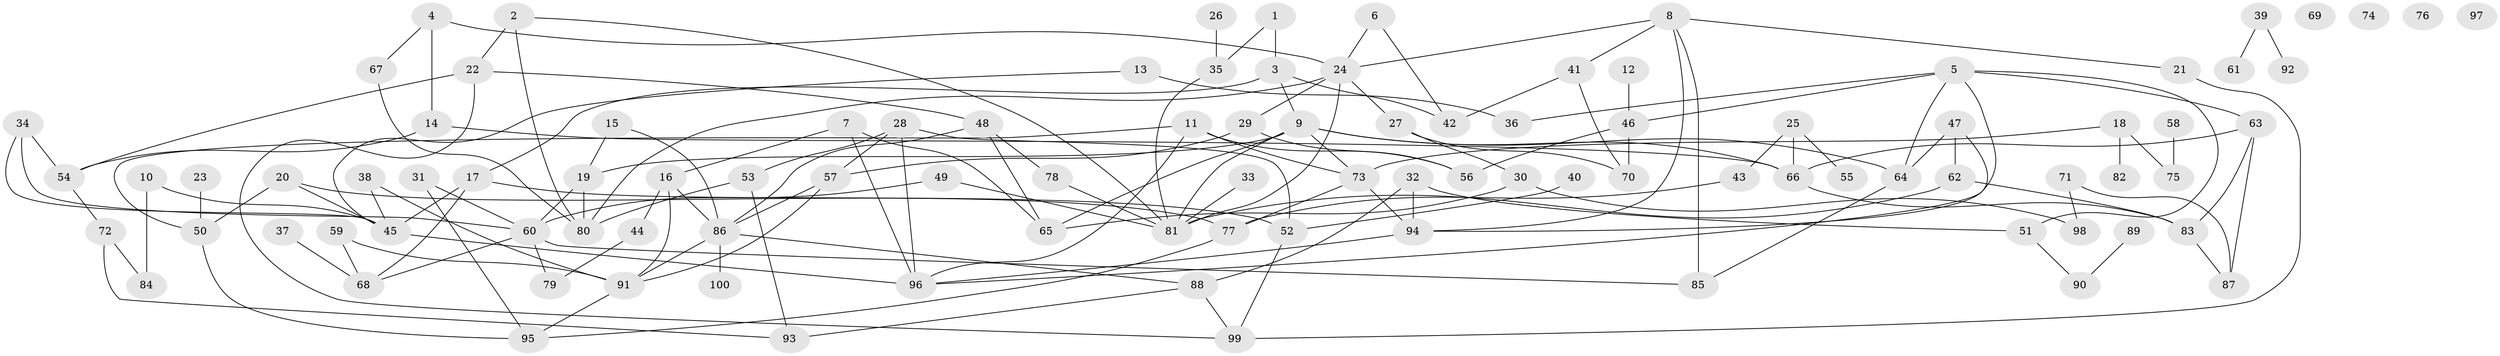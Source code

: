 // Generated by graph-tools (version 1.1) at 2025/00/03/09/25 03:00:55]
// undirected, 100 vertices, 153 edges
graph export_dot {
graph [start="1"]
  node [color=gray90,style=filled];
  1;
  2;
  3;
  4;
  5;
  6;
  7;
  8;
  9;
  10;
  11;
  12;
  13;
  14;
  15;
  16;
  17;
  18;
  19;
  20;
  21;
  22;
  23;
  24;
  25;
  26;
  27;
  28;
  29;
  30;
  31;
  32;
  33;
  34;
  35;
  36;
  37;
  38;
  39;
  40;
  41;
  42;
  43;
  44;
  45;
  46;
  47;
  48;
  49;
  50;
  51;
  52;
  53;
  54;
  55;
  56;
  57;
  58;
  59;
  60;
  61;
  62;
  63;
  64;
  65;
  66;
  67;
  68;
  69;
  70;
  71;
  72;
  73;
  74;
  75;
  76;
  77;
  78;
  79;
  80;
  81;
  82;
  83;
  84;
  85;
  86;
  87;
  88;
  89;
  90;
  91;
  92;
  93;
  94;
  95;
  96;
  97;
  98;
  99;
  100;
  1 -- 3;
  1 -- 35;
  2 -- 22;
  2 -- 80;
  2 -- 81;
  3 -- 9;
  3 -- 17;
  3 -- 42;
  4 -- 14;
  4 -- 24;
  4 -- 67;
  5 -- 36;
  5 -- 46;
  5 -- 51;
  5 -- 63;
  5 -- 64;
  5 -- 94;
  6 -- 24;
  6 -- 42;
  7 -- 16;
  7 -- 65;
  7 -- 96;
  8 -- 21;
  8 -- 24;
  8 -- 41;
  8 -- 85;
  8 -- 94;
  9 -- 19;
  9 -- 64;
  9 -- 65;
  9 -- 66;
  9 -- 73;
  9 -- 81;
  10 -- 45;
  10 -- 84;
  11 -- 50;
  11 -- 56;
  11 -- 73;
  11 -- 96;
  12 -- 46;
  13 -- 36;
  13 -- 45;
  14 -- 54;
  14 -- 66;
  15 -- 19;
  15 -- 86;
  16 -- 44;
  16 -- 86;
  16 -- 91;
  17 -- 45;
  17 -- 52;
  17 -- 68;
  18 -- 73;
  18 -- 75;
  18 -- 82;
  19 -- 60;
  19 -- 80;
  20 -- 45;
  20 -- 50;
  20 -- 77;
  21 -- 99;
  22 -- 48;
  22 -- 54;
  22 -- 99;
  23 -- 50;
  24 -- 27;
  24 -- 29;
  24 -- 80;
  24 -- 81;
  25 -- 43;
  25 -- 55;
  25 -- 66;
  26 -- 35;
  27 -- 30;
  27 -- 70;
  28 -- 52;
  28 -- 53;
  28 -- 57;
  28 -- 96;
  29 -- 56;
  29 -- 57;
  30 -- 65;
  30 -- 98;
  31 -- 60;
  31 -- 95;
  32 -- 51;
  32 -- 88;
  32 -- 94;
  33 -- 81;
  34 -- 45;
  34 -- 54;
  34 -- 60;
  35 -- 81;
  37 -- 68;
  38 -- 45;
  38 -- 91;
  39 -- 61;
  39 -- 92;
  40 -- 52;
  41 -- 42;
  41 -- 70;
  43 -- 77;
  44 -- 79;
  45 -- 96;
  46 -- 56;
  46 -- 70;
  47 -- 62;
  47 -- 64;
  47 -- 96;
  48 -- 65;
  48 -- 78;
  48 -- 86;
  49 -- 60;
  49 -- 81;
  50 -- 95;
  51 -- 90;
  52 -- 99;
  53 -- 80;
  53 -- 93;
  54 -- 72;
  57 -- 86;
  57 -- 91;
  58 -- 75;
  59 -- 68;
  59 -- 91;
  60 -- 68;
  60 -- 79;
  60 -- 85;
  62 -- 81;
  62 -- 83;
  63 -- 66;
  63 -- 83;
  63 -- 87;
  64 -- 85;
  66 -- 83;
  67 -- 80;
  71 -- 87;
  71 -- 98;
  72 -- 84;
  72 -- 93;
  73 -- 77;
  73 -- 94;
  77 -- 95;
  78 -- 81;
  83 -- 87;
  86 -- 88;
  86 -- 91;
  86 -- 100;
  88 -- 93;
  88 -- 99;
  89 -- 90;
  91 -- 95;
  94 -- 96;
}
